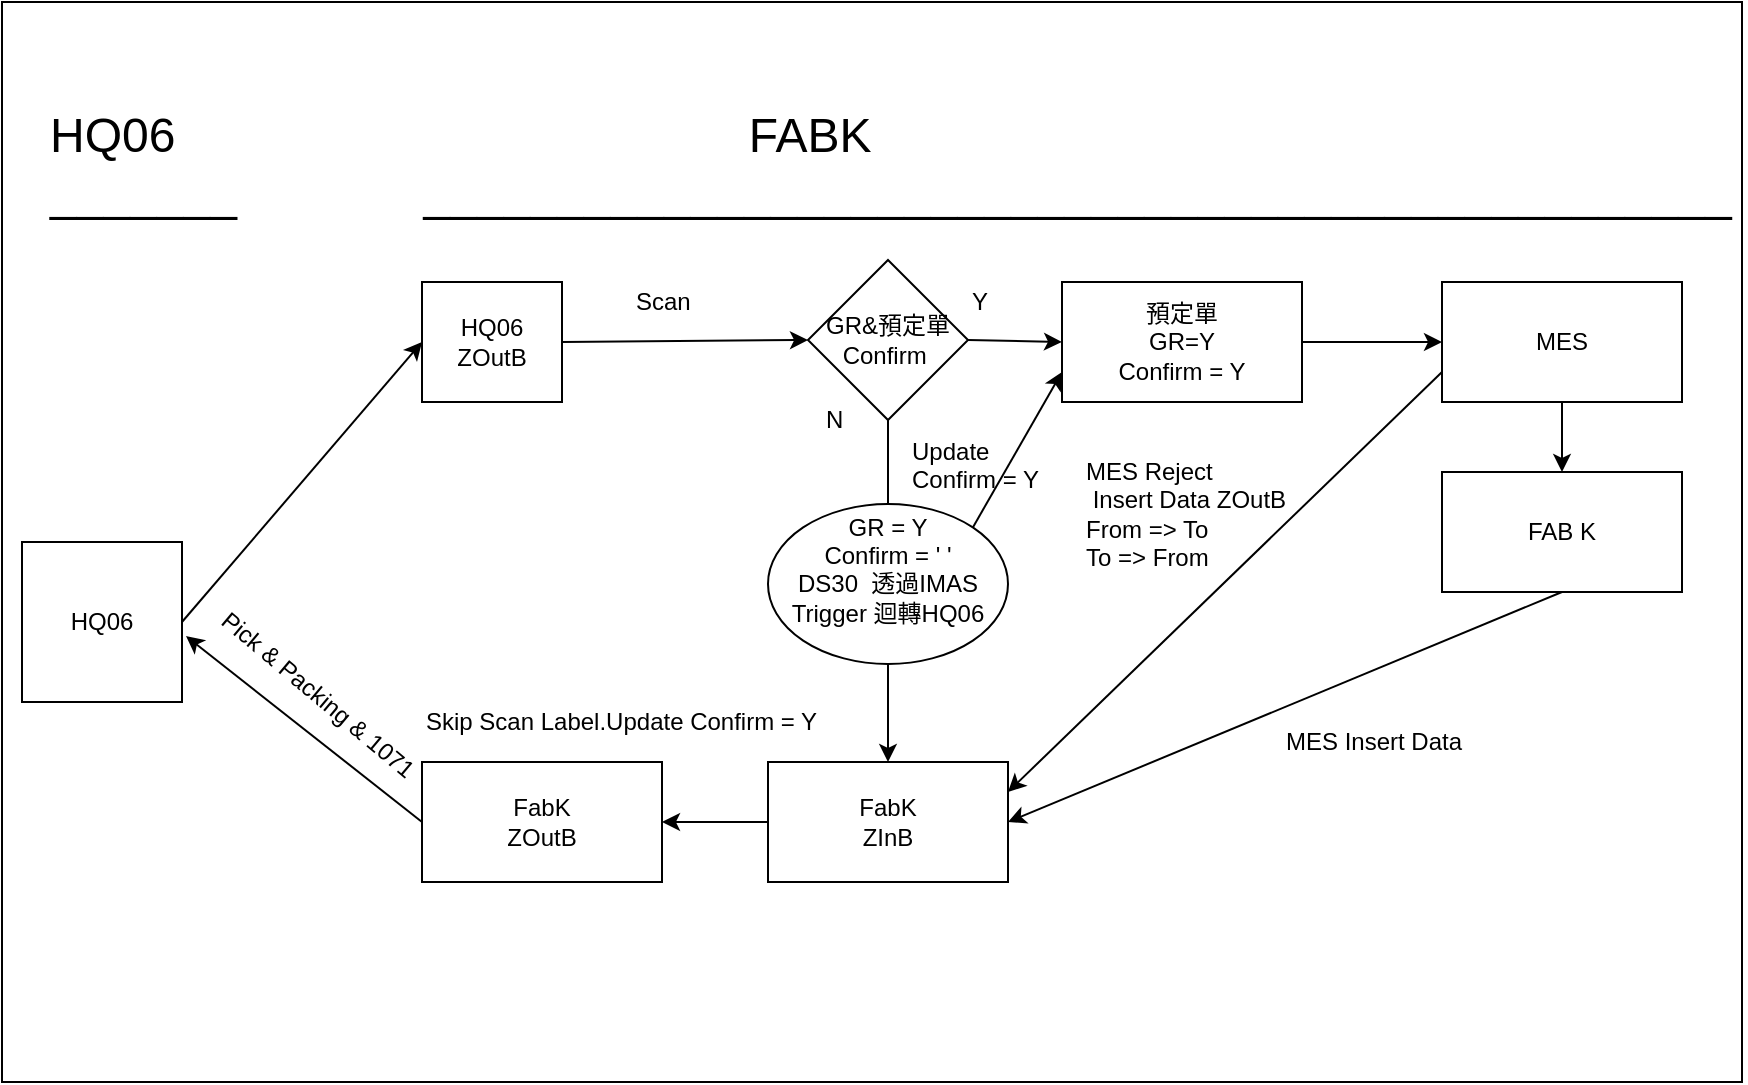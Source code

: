 <mxfile version="10.6.2" type="github"><diagram id="fSlcj_RQq8aoqggXF0gT" name="Page-1"><mxGraphModel dx="1162" dy="596" grid="1" gridSize="10" guides="1" tooltips="1" connect="1" arrows="1" fold="1" page="1" pageScale="1" pageWidth="827" pageHeight="1169" math="0" shadow="0"><root><mxCell id="0"/><mxCell id="1" parent="0"/><mxCell id="jspy1kAVs7rmovVlL0Ww-8" value="" style="rounded=0;whiteSpace=wrap;html=1;" parent="1" vertex="1"><mxGeometry x="10" y="20" width="870" height="540" as="geometry"/></mxCell><mxCell id="ClZOV14Ey-lzQgB_wuUB-1" value="HQ06&lt;br&gt;ZOutB" style="rounded=0;whiteSpace=wrap;html=1;" parent="1" vertex="1"><mxGeometry x="220" y="160" width="70" height="60" as="geometry"/></mxCell><mxCell id="ClZOV14Ey-lzQgB_wuUB-2" value="FabK&lt;br&gt;ZInB" style="rounded=0;whiteSpace=wrap;html=1;" parent="1" vertex="1"><mxGeometry x="393" y="400" width="120" height="60" as="geometry"/></mxCell><mxCell id="ClZOV14Ey-lzQgB_wuUB-3" value="FabK&lt;br&gt;ZOutB" style="rounded=0;whiteSpace=wrap;html=1;" parent="1" vertex="1"><mxGeometry x="220" y="400" width="120" height="60" as="geometry"/></mxCell><mxCell id="ClZOV14Ey-lzQgB_wuUB-4" value="預定單&lt;br&gt;GR=Y&lt;br&gt;Confirm = Y&lt;br&gt;" style="rounded=0;whiteSpace=wrap;html=1;" parent="1" vertex="1"><mxGeometry x="540" y="160" width="120" height="60" as="geometry"/></mxCell><mxCell id="ClZOV14Ey-lzQgB_wuUB-5" value="FAB K" style="rounded=0;whiteSpace=wrap;html=1;" parent="1" vertex="1"><mxGeometry x="730" y="255" width="120" height="60" as="geometry"/></mxCell><mxCell id="ClZOV14Ey-lzQgB_wuUB-7" value="GR&amp;amp;預定單Confirm&amp;nbsp;" style="rhombus;whiteSpace=wrap;html=1;" parent="1" vertex="1"><mxGeometry x="413" y="149" width="80" height="80" as="geometry"/></mxCell><mxCell id="ClZOV14Ey-lzQgB_wuUB-8" value="" style="endArrow=classic;html=1;exitX=0.5;exitY=1;exitDx=0;exitDy=0;" parent="1" source="ClZOV14Ey-lzQgB_wuUB-7" target="ClZOV14Ey-lzQgB_wuUB-2" edge="1"><mxGeometry width="50" height="50" relative="1" as="geometry"><mxPoint x="220" y="470" as="sourcePoint"/><mxPoint x="270" y="420" as="targetPoint"/></mxGeometry></mxCell><mxCell id="ClZOV14Ey-lzQgB_wuUB-9" value="" style="endArrow=classic;html=1;entryX=0.5;entryY=0;entryDx=0;entryDy=0;" parent="1" source="ReNUdJNnKBYPOkYposYr-7" target="ClZOV14Ey-lzQgB_wuUB-5" edge="1"><mxGeometry width="50" height="50" relative="1" as="geometry"><mxPoint x="220" y="470" as="sourcePoint"/><mxPoint x="270" y="420" as="targetPoint"/></mxGeometry></mxCell><mxCell id="ClZOV14Ey-lzQgB_wuUB-10" value="" style="endArrow=classic;html=1;entryX=1;entryY=0.5;entryDx=0;entryDy=0;exitX=0.5;exitY=1;exitDx=0;exitDy=0;" parent="1" source="ClZOV14Ey-lzQgB_wuUB-5" target="ClZOV14Ey-lzQgB_wuUB-2" edge="1"><mxGeometry width="50" height="50" relative="1" as="geometry"><mxPoint x="220" y="470" as="sourcePoint"/><mxPoint x="270" y="420" as="targetPoint"/></mxGeometry></mxCell><mxCell id="ClZOV14Ey-lzQgB_wuUB-11" value="" style="endArrow=classic;html=1;entryX=1;entryY=0.5;entryDx=0;entryDy=0;exitX=0;exitY=0.5;exitDx=0;exitDy=0;" parent="1" source="ClZOV14Ey-lzQgB_wuUB-2" target="ClZOV14Ey-lzQgB_wuUB-3" edge="1"><mxGeometry width="50" height="50" relative="1" as="geometry"><mxPoint x="380" y="430" as="sourcePoint"/><mxPoint x="270" y="540" as="targetPoint"/></mxGeometry></mxCell><mxCell id="ClZOV14Ey-lzQgB_wuUB-12" value="&lt;br&gt;GR = Y&lt;br&gt;Confirm = ' '&lt;br&gt;DS30&amp;nbsp;&amp;nbsp;透過IMAS&lt;br&gt;Trigger 迴轉HQ06&lt;br&gt;&lt;br&gt;&lt;br&gt;" style="ellipse;whiteSpace=wrap;html=1;" parent="1" vertex="1"><mxGeometry x="393" y="271" width="120" height="80" as="geometry"/></mxCell><mxCell id="ClZOV14Ey-lzQgB_wuUB-13" value="Y" style="text;html=1;resizable=0;points=[];autosize=1;align=left;verticalAlign=top;spacingTop=-4;" parent="1" vertex="1"><mxGeometry x="493" y="160" width="20" height="20" as="geometry"/></mxCell><mxCell id="ClZOV14Ey-lzQgB_wuUB-14" value="N" style="text;html=1;resizable=0;points=[];autosize=1;align=left;verticalAlign=top;spacingTop=-4;" parent="1" vertex="1"><mxGeometry x="420" y="219" width="20" height="20" as="geometry"/></mxCell><mxCell id="ClZOV14Ey-lzQgB_wuUB-15" value="Skip Scan Label.Update Confirm = Y" style="text;html=1;resizable=0;points=[];autosize=1;align=left;verticalAlign=top;spacingTop=-4;" parent="1" vertex="1"><mxGeometry x="220" y="370" width="210" height="20" as="geometry"/></mxCell><mxCell id="ClZOV14Ey-lzQgB_wuUB-18" value="MES Insert Data" style="text;html=1;resizable=0;points=[];autosize=1;align=left;verticalAlign=top;spacingTop=-4;" parent="1" vertex="1"><mxGeometry x="650" y="380" width="100" height="20" as="geometry"/></mxCell><mxCell id="ClZOV14Ey-lzQgB_wuUB-22" value="HQ06" style="whiteSpace=wrap;html=1;aspect=fixed;" parent="1" vertex="1"><mxGeometry x="20" y="290" width="80" height="80" as="geometry"/></mxCell><mxCell id="ClZOV14Ey-lzQgB_wuUB-23" value="" style="endArrow=classic;html=1;entryX=0;entryY=0.5;entryDx=0;entryDy=0;exitX=1;exitY=0.5;exitDx=0;exitDy=0;" parent="1" source="ClZOV14Ey-lzQgB_wuUB-22" target="ClZOV14Ey-lzQgB_wuUB-1" edge="1"><mxGeometry width="50" height="50" relative="1" as="geometry"><mxPoint x="10" y="340" as="sourcePoint"/><mxPoint x="60" y="290" as="targetPoint"/></mxGeometry></mxCell><mxCell id="ClZOV14Ey-lzQgB_wuUB-25" value="" style="endArrow=classic;html=1;entryX=1.025;entryY=0.588;entryDx=0;entryDy=0;entryPerimeter=0;exitX=0;exitY=0.5;exitDx=0;exitDy=0;" parent="1" source="ClZOV14Ey-lzQgB_wuUB-3" target="ClZOV14Ey-lzQgB_wuUB-22" edge="1"><mxGeometry width="50" height="50" relative="1" as="geometry"><mxPoint x="200" y="490" as="sourcePoint"/><mxPoint x="250" y="440" as="targetPoint"/></mxGeometry></mxCell><mxCell id="ClZOV14Ey-lzQgB_wuUB-26" value="Pick &amp;amp; Packing &amp;amp; 1071&lt;br&gt;&lt;br&gt;" style="text;html=1;resizable=0;points=[];autosize=1;align=left;verticalAlign=top;spacingTop=-4;rotation=40;" parent="1" vertex="1"><mxGeometry x="100" y="360" width="140" height="30" as="geometry"/></mxCell><mxCell id="jspy1kAVs7rmovVlL0Ww-3" value="" style="endArrow=classic;html=1;exitX=1;exitY=0.5;exitDx=0;exitDy=0;entryX=0;entryY=0.5;entryDx=0;entryDy=0;" parent="1" source="ClZOV14Ey-lzQgB_wuUB-7" target="ClZOV14Ey-lzQgB_wuUB-4" edge="1"><mxGeometry width="50" height="50" relative="1" as="geometry"><mxPoint x="480" y="220" as="sourcePoint"/><mxPoint x="530" y="170" as="targetPoint"/></mxGeometry></mxCell><mxCell id="jspy1kAVs7rmovVlL0Ww-6" value="&lt;font style=&quot;font-size: 24px&quot;&gt;&lt;font style=&quot;font-size: 24px&quot;&gt;HQ06&amp;nbsp; &amp;nbsp; &amp;nbsp; &amp;nbsp; &amp;nbsp; &amp;nbsp; &amp;nbsp; &amp;nbsp; &amp;nbsp; &amp;nbsp; &amp;nbsp; &amp;nbsp; &amp;nbsp; &amp;nbsp; &amp;nbsp; &amp;nbsp; &amp;nbsp; &amp;nbsp; &amp;nbsp; &amp;nbsp; &amp;nbsp; &amp;nbsp;FABK&lt;br&gt;&lt;/font&gt;_______&amp;nbsp; &amp;nbsp; &amp;nbsp; &amp;nbsp; &amp;nbsp; &amp;nbsp; &amp;nbsp; _________________________________________________&amp;nbsp;&lt;/font&gt;&lt;br&gt;" style="text;html=1;resizable=0;points=[];autosize=1;align=left;verticalAlign=top;spacingTop=-4;" parent="1" vertex="1"><mxGeometry x="32" y="70" width="850" height="40" as="geometry"/></mxCell><mxCell id="ReNUdJNnKBYPOkYposYr-1" value="" style="endArrow=classic;html=1;entryX=0;entryY=0.5;entryDx=0;entryDy=0;exitX=1;exitY=0.5;exitDx=0;exitDy=0;" edge="1" parent="1" source="ClZOV14Ey-lzQgB_wuUB-1" target="ClZOV14Ey-lzQgB_wuUB-7"><mxGeometry width="50" height="50" relative="1" as="geometry"><mxPoint x="290" y="220" as="sourcePoint"/><mxPoint x="340" y="170" as="targetPoint"/></mxGeometry></mxCell><mxCell id="ReNUdJNnKBYPOkYposYr-2" value="Scan&lt;br&gt;&lt;br&gt;" style="text;html=1;resizable=0;points=[];autosize=1;align=left;verticalAlign=top;spacingTop=-4;" vertex="1" parent="1"><mxGeometry x="325" y="160" width="40" height="30" as="geometry"/></mxCell><mxCell id="ReNUdJNnKBYPOkYposYr-3" value="" style="endArrow=classic;html=1;entryX=0;entryY=0.75;entryDx=0;entryDy=0;exitX=1;exitY=0;exitDx=0;exitDy=0;" edge="1" parent="1" source="ClZOV14Ey-lzQgB_wuUB-12" target="ClZOV14Ey-lzQgB_wuUB-4"><mxGeometry width="50" height="50" relative="1" as="geometry"><mxPoint x="500" y="320" as="sourcePoint"/><mxPoint x="550" y="270" as="targetPoint"/></mxGeometry></mxCell><mxCell id="ReNUdJNnKBYPOkYposYr-4" value="Update&lt;br&gt;Confirm = Y" style="text;html=1;resizable=0;points=[];autosize=1;align=left;verticalAlign=top;spacingTop=-4;" vertex="1" parent="1"><mxGeometry x="463" y="235" width="80" height="30" as="geometry"/></mxCell><mxCell id="ReNUdJNnKBYPOkYposYr-5" value="" style="endArrow=classic;html=1;exitX=0;exitY=0.75;exitDx=0;exitDy=0;entryX=1;entryY=0.25;entryDx=0;entryDy=0;" edge="1" parent="1" source="ReNUdJNnKBYPOkYposYr-7" target="ClZOV14Ey-lzQgB_wuUB-2"><mxGeometry width="50" height="50" relative="1" as="geometry"><mxPoint x="630" y="290" as="sourcePoint"/><mxPoint x="680" y="240" as="targetPoint"/></mxGeometry></mxCell><mxCell id="ReNUdJNnKBYPOkYposYr-6" value="MES Reject&amp;nbsp;&lt;br&gt;&amp;nbsp;Insert Data ZOutB&lt;br&gt;From =&amp;gt; To&lt;br&gt;To =&amp;gt; From&lt;br&gt;" style="text;html=1;" vertex="1" parent="1"><mxGeometry x="550" y="241" width="110" height="30" as="geometry"/></mxCell><mxCell id="ReNUdJNnKBYPOkYposYr-7" value="MES" style="rounded=0;whiteSpace=wrap;html=1;" vertex="1" parent="1"><mxGeometry x="730" y="160" width="120" height="60" as="geometry"/></mxCell><mxCell id="ReNUdJNnKBYPOkYposYr-10" value="" style="endArrow=classic;html=1;entryX=0;entryY=0.5;entryDx=0;entryDy=0;exitX=1;exitY=0.5;exitDx=0;exitDy=0;" edge="1" parent="1" source="ClZOV14Ey-lzQgB_wuUB-4" target="ReNUdJNnKBYPOkYposYr-7"><mxGeometry width="50" height="50" relative="1" as="geometry"><mxPoint x="650" y="214" as="sourcePoint"/><mxPoint x="700" y="164" as="targetPoint"/></mxGeometry></mxCell></root></mxGraphModel></diagram></mxfile>